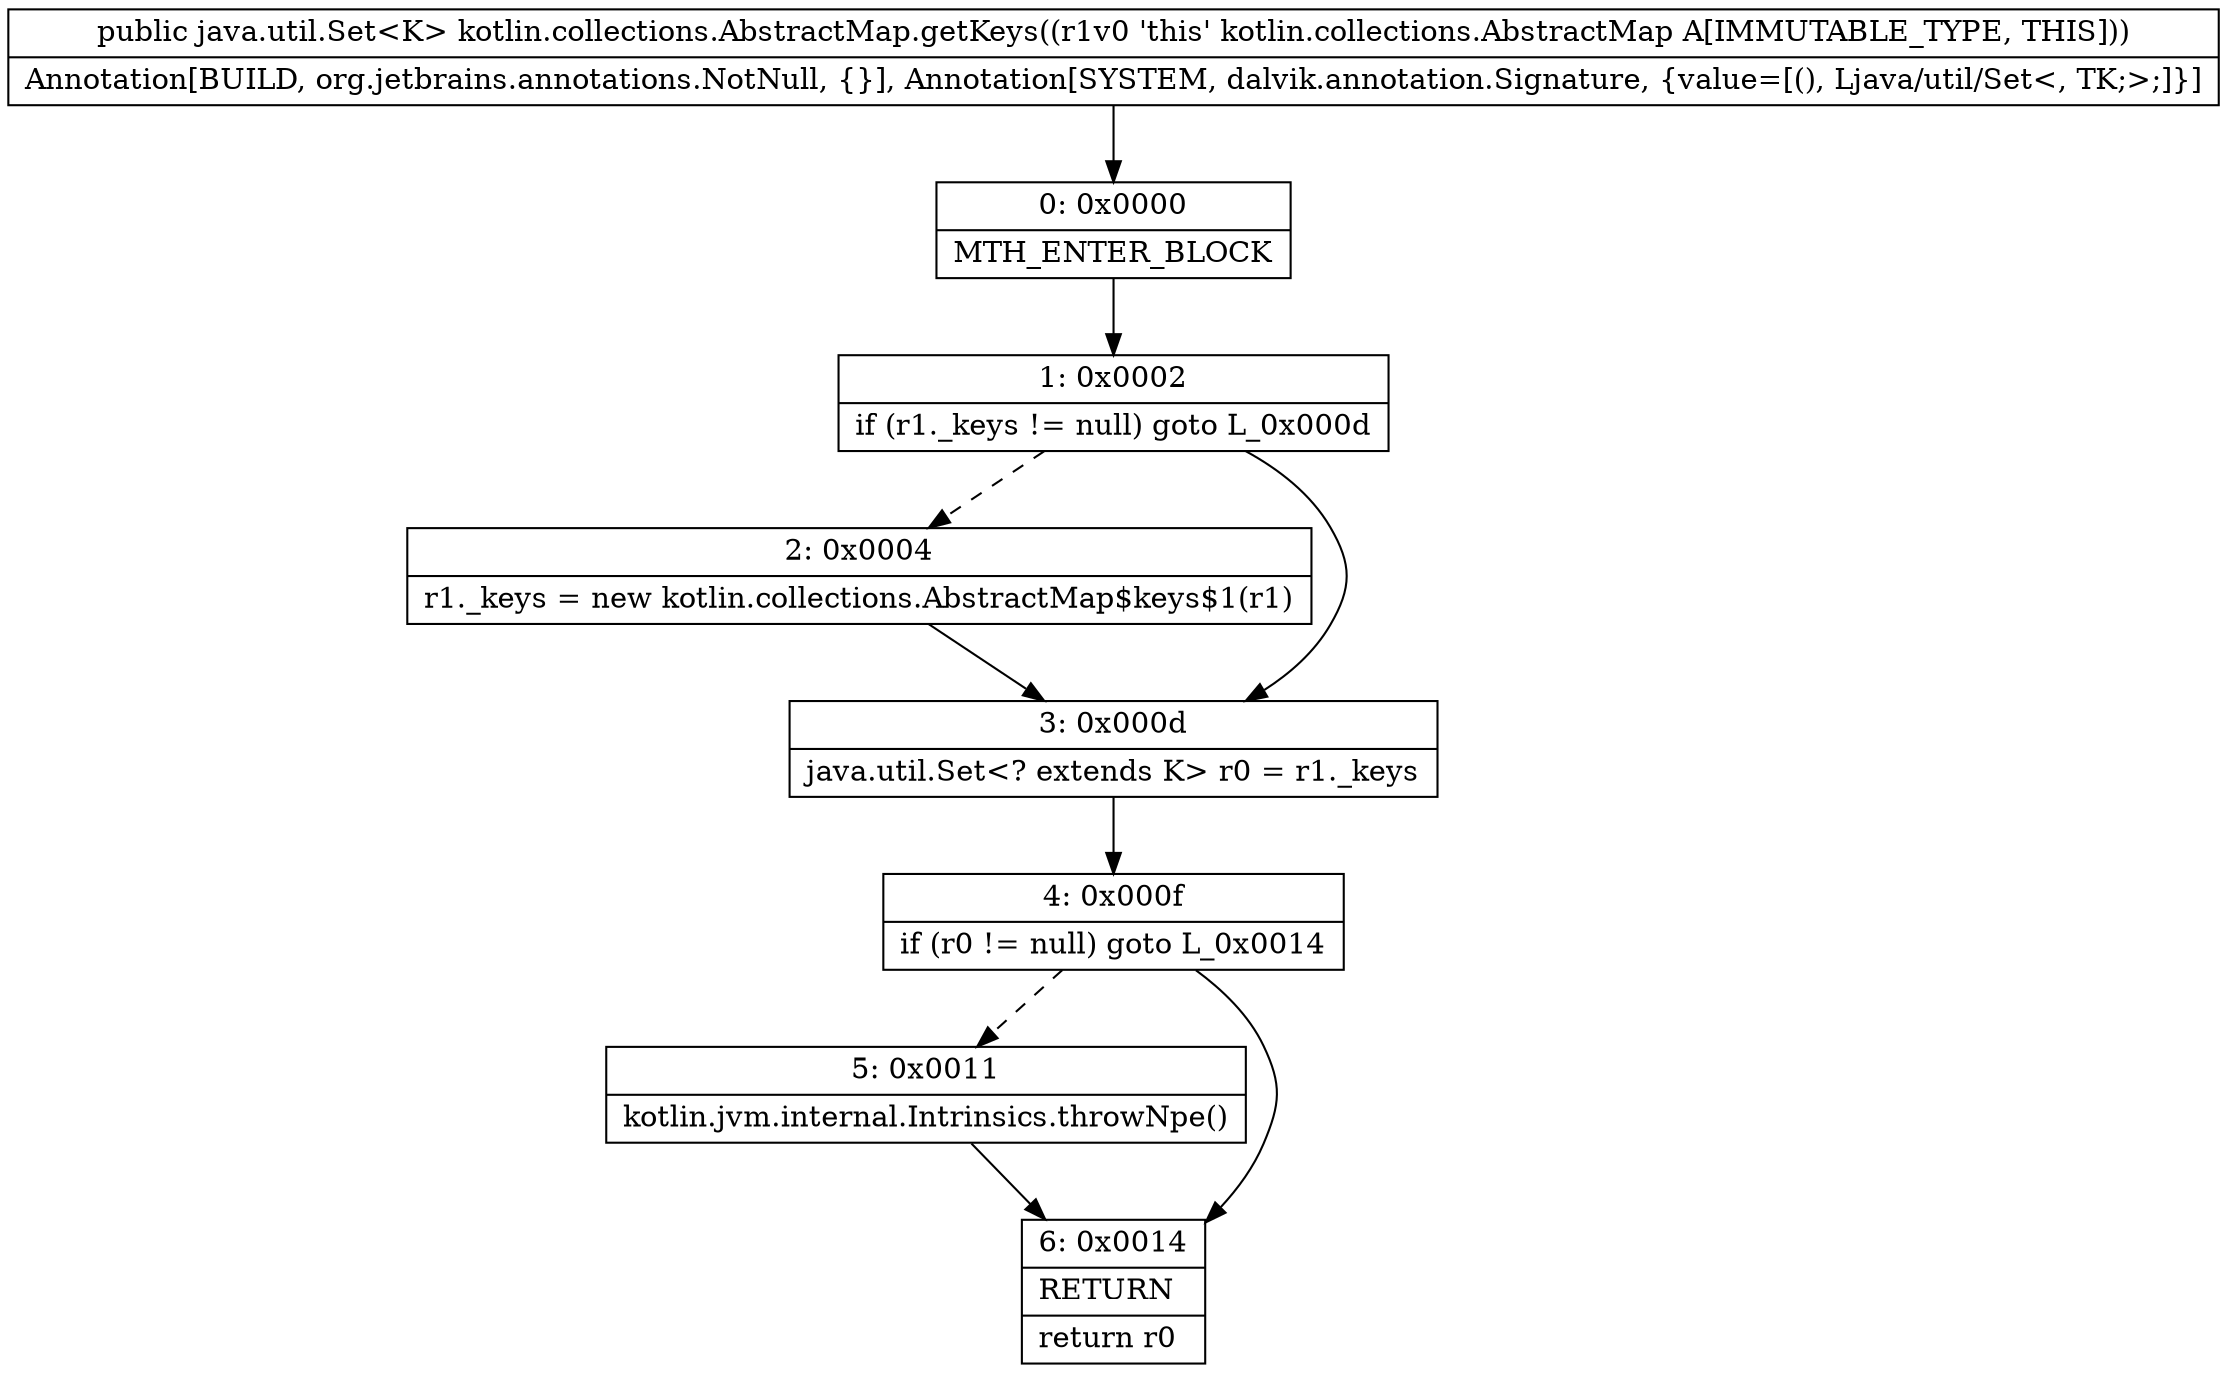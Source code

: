digraph "CFG forkotlin.collections.AbstractMap.getKeys()Ljava\/util\/Set;" {
Node_0 [shape=record,label="{0\:\ 0x0000|MTH_ENTER_BLOCK\l}"];
Node_1 [shape=record,label="{1\:\ 0x0002|if (r1._keys != null) goto L_0x000d\l}"];
Node_2 [shape=record,label="{2\:\ 0x0004|r1._keys = new kotlin.collections.AbstractMap$keys$1(r1)\l}"];
Node_3 [shape=record,label="{3\:\ 0x000d|java.util.Set\<? extends K\> r0 = r1._keys\l}"];
Node_4 [shape=record,label="{4\:\ 0x000f|if (r0 != null) goto L_0x0014\l}"];
Node_5 [shape=record,label="{5\:\ 0x0011|kotlin.jvm.internal.Intrinsics.throwNpe()\l}"];
Node_6 [shape=record,label="{6\:\ 0x0014|RETURN\l|return r0\l}"];
MethodNode[shape=record,label="{public java.util.Set\<K\> kotlin.collections.AbstractMap.getKeys((r1v0 'this' kotlin.collections.AbstractMap A[IMMUTABLE_TYPE, THIS]))  | Annotation[BUILD, org.jetbrains.annotations.NotNull, \{\}], Annotation[SYSTEM, dalvik.annotation.Signature, \{value=[(), Ljava\/util\/Set\<, TK;\>;]\}]\l}"];
MethodNode -> Node_0;
Node_0 -> Node_1;
Node_1 -> Node_2[style=dashed];
Node_1 -> Node_3;
Node_2 -> Node_3;
Node_3 -> Node_4;
Node_4 -> Node_5[style=dashed];
Node_4 -> Node_6;
Node_5 -> Node_6;
}

